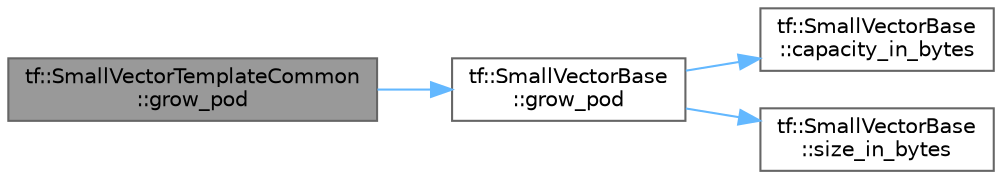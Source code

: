 digraph "tf::SmallVectorTemplateCommon::grow_pod"
{
 // LATEX_PDF_SIZE
  bgcolor="transparent";
  edge [fontname=Helvetica,fontsize=10,labelfontname=Helvetica,labelfontsize=10];
  node [fontname=Helvetica,fontsize=10,shape=box,height=0.2,width=0.4];
  rankdir="LR";
  Node1 [id="Node000001",label="tf::SmallVectorTemplateCommon\l::grow_pod",height=0.2,width=0.4,color="gray40", fillcolor="grey60", style="filled", fontcolor="black",tooltip=" "];
  Node1 -> Node2 [id="edge1_Node000001_Node000002",color="steelblue1",style="solid",tooltip=" "];
  Node2 [id="Node000002",label="tf::SmallVectorBase\l::grow_pod",height=0.2,width=0.4,color="grey40", fillcolor="white", style="filled",URL="$classtf_1_1_small_vector_base.html#a39b8b0b14783568a42fc606dee073096",tooltip=" "];
  Node2 -> Node3 [id="edge2_Node000002_Node000003",color="steelblue1",style="solid",tooltip=" "];
  Node3 [id="Node000003",label="tf::SmallVectorBase\l::capacity_in_bytes",height=0.2,width=0.4,color="grey40", fillcolor="white", style="filled",URL="$classtf_1_1_small_vector_base.html#a11236e318bfb73ce440e6f29985b08f3",tooltip="capacity_in_bytes - This returns capacity()*sizeof(T)."];
  Node2 -> Node4 [id="edge3_Node000002_Node000004",color="steelblue1",style="solid",tooltip=" "];
  Node4 [id="Node000004",label="tf::SmallVectorBase\l::size_in_bytes",height=0.2,width=0.4,color="grey40", fillcolor="white", style="filled",URL="$classtf_1_1_small_vector_base.html#ab2a8fa067f915dc2b67c6e0c33527081",tooltip="This returns size()*sizeof(T)."];
}

